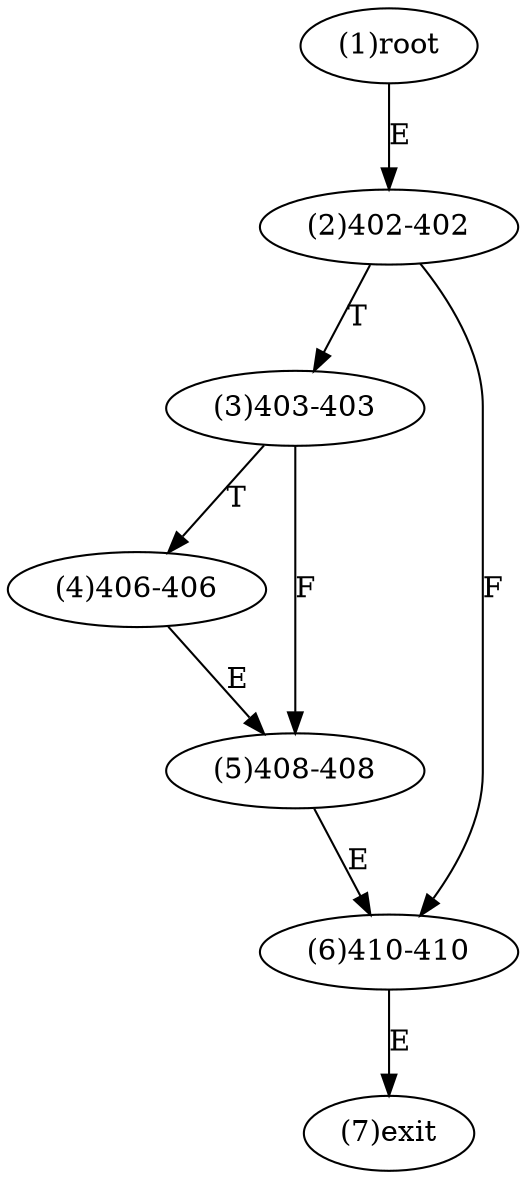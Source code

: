 digraph "" { 
1[ label="(1)root"];
2[ label="(2)402-402"];
3[ label="(3)403-403"];
4[ label="(4)406-406"];
5[ label="(5)408-408"];
6[ label="(6)410-410"];
7[ label="(7)exit"];
1->2[ label="E"];
2->6[ label="F"];
2->3[ label="T"];
3->5[ label="F"];
3->4[ label="T"];
4->5[ label="E"];
5->6[ label="E"];
6->7[ label="E"];
}